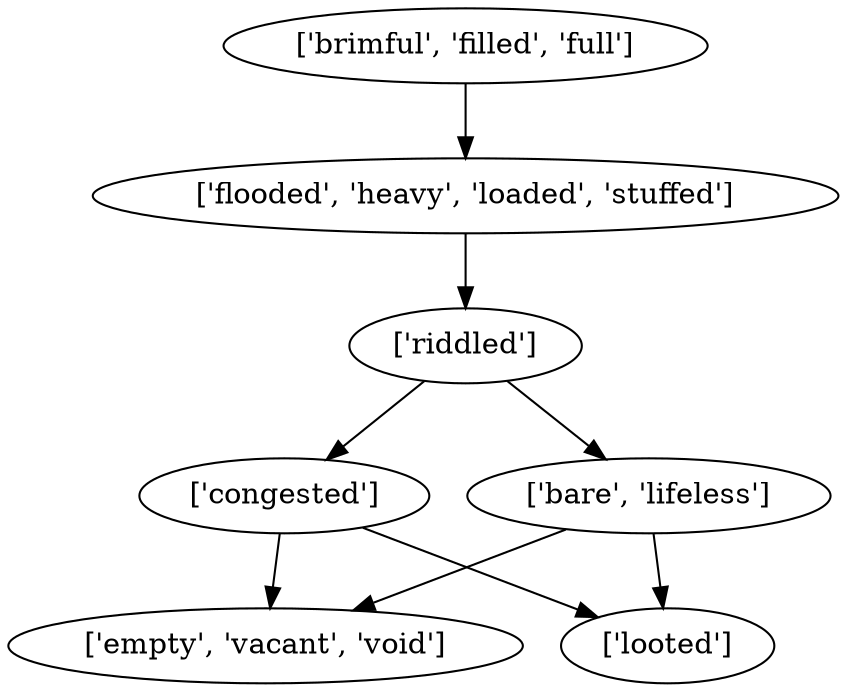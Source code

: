 strict digraph  {
	"['congested']" -> "['empty', 'vacant', 'void']";
	"['congested']" -> "['looted']";
	"['bare', 'lifeless']" -> "['empty', 'vacant', 'void']";
	"['bare', 'lifeless']" -> "['looted']";
	"['riddled']" -> "['congested']";
	"['riddled']" -> "['bare', 'lifeless']";
	"['flooded', 'heavy', 'loaded', 'stuffed']" -> "['riddled']";
	"['brimful', 'filled', 'full']" -> "['flooded', 'heavy', 'loaded', 'stuffed']";
}
